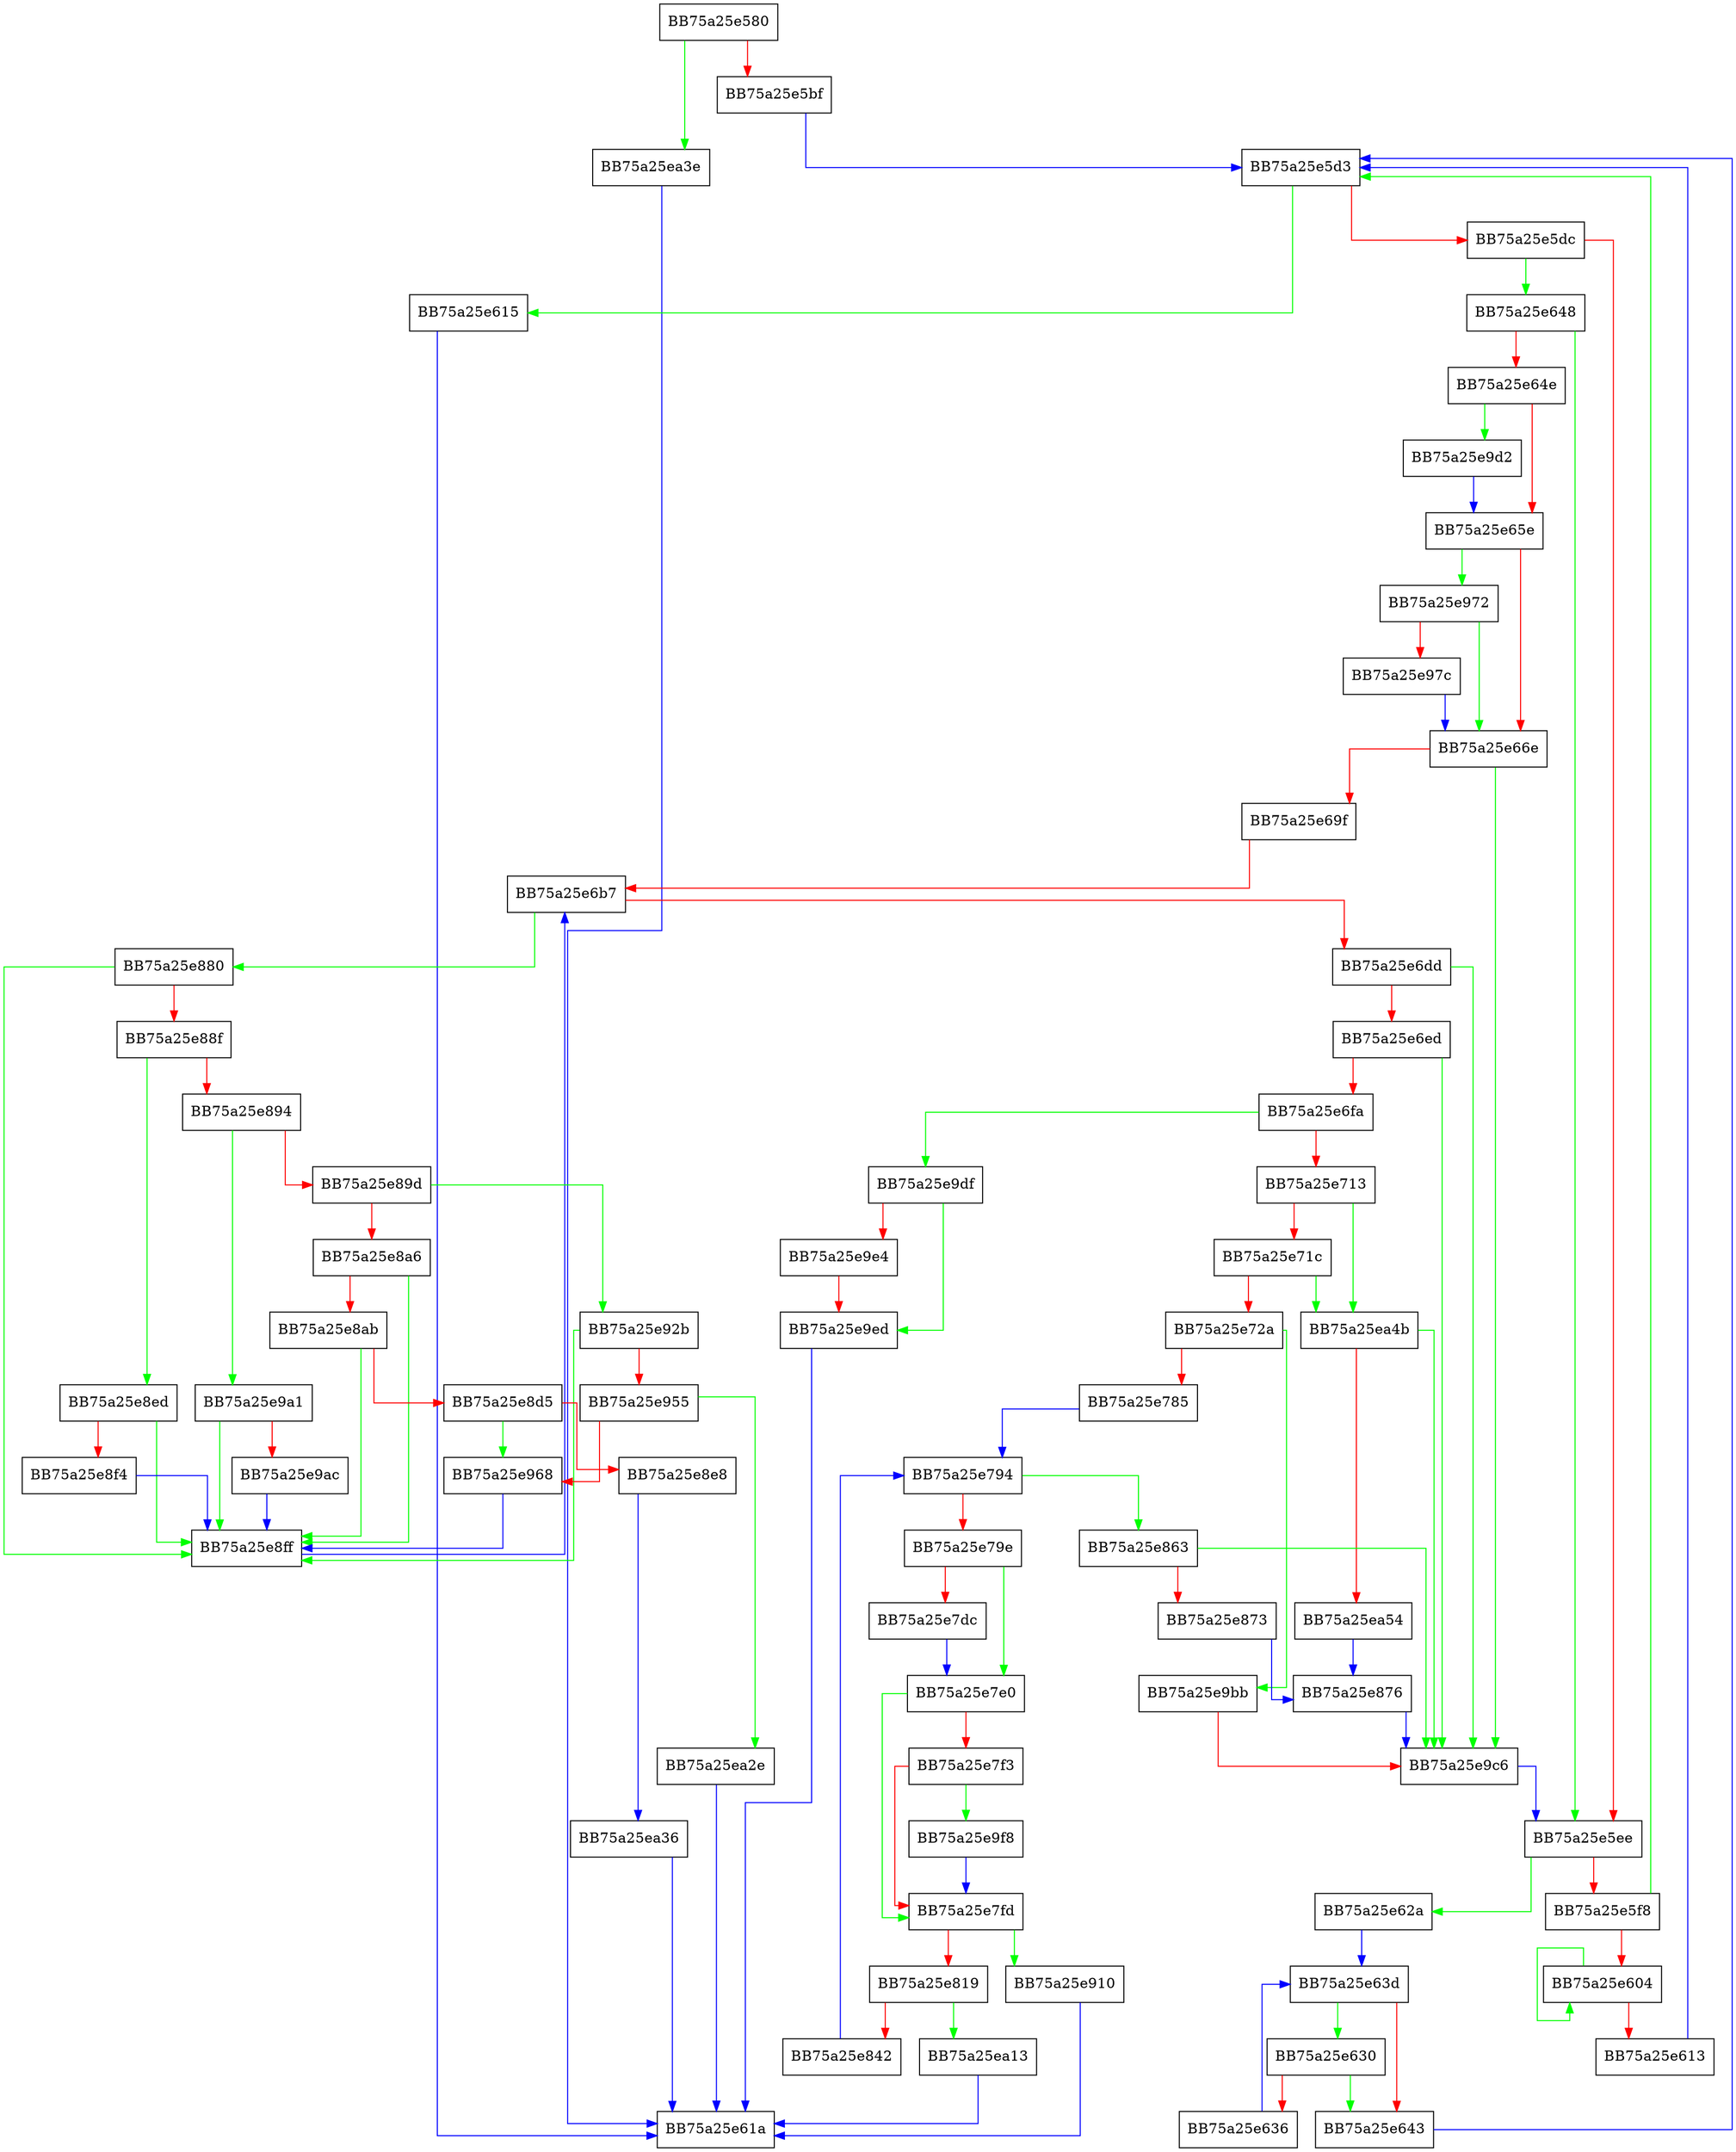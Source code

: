 digraph expandObjectStreams {
  node [shape="box"];
  graph [splines=ortho];
  BB75a25e580 -> BB75a25ea3e [color="green"];
  BB75a25e580 -> BB75a25e5bf [color="red"];
  BB75a25e5bf -> BB75a25e5d3 [color="blue"];
  BB75a25e5d3 -> BB75a25e615 [color="green"];
  BB75a25e5d3 -> BB75a25e5dc [color="red"];
  BB75a25e5dc -> BB75a25e648 [color="green"];
  BB75a25e5dc -> BB75a25e5ee [color="red"];
  BB75a25e5ee -> BB75a25e62a [color="green"];
  BB75a25e5ee -> BB75a25e5f8 [color="red"];
  BB75a25e5f8 -> BB75a25e5d3 [color="green"];
  BB75a25e5f8 -> BB75a25e604 [color="red"];
  BB75a25e604 -> BB75a25e604 [color="green"];
  BB75a25e604 -> BB75a25e613 [color="red"];
  BB75a25e613 -> BB75a25e5d3 [color="blue"];
  BB75a25e615 -> BB75a25e61a [color="blue"];
  BB75a25e62a -> BB75a25e63d [color="blue"];
  BB75a25e630 -> BB75a25e643 [color="green"];
  BB75a25e630 -> BB75a25e636 [color="red"];
  BB75a25e636 -> BB75a25e63d [color="blue"];
  BB75a25e63d -> BB75a25e630 [color="green"];
  BB75a25e63d -> BB75a25e643 [color="red"];
  BB75a25e643 -> BB75a25e5d3 [color="blue"];
  BB75a25e648 -> BB75a25e5ee [color="green"];
  BB75a25e648 -> BB75a25e64e [color="red"];
  BB75a25e64e -> BB75a25e9d2 [color="green"];
  BB75a25e64e -> BB75a25e65e [color="red"];
  BB75a25e65e -> BB75a25e972 [color="green"];
  BB75a25e65e -> BB75a25e66e [color="red"];
  BB75a25e66e -> BB75a25e9c6 [color="green"];
  BB75a25e66e -> BB75a25e69f [color="red"];
  BB75a25e69f -> BB75a25e6b7 [color="red"];
  BB75a25e6b7 -> BB75a25e880 [color="green"];
  BB75a25e6b7 -> BB75a25e6dd [color="red"];
  BB75a25e6dd -> BB75a25e9c6 [color="green"];
  BB75a25e6dd -> BB75a25e6ed [color="red"];
  BB75a25e6ed -> BB75a25e9c6 [color="green"];
  BB75a25e6ed -> BB75a25e6fa [color="red"];
  BB75a25e6fa -> BB75a25e9df [color="green"];
  BB75a25e6fa -> BB75a25e713 [color="red"];
  BB75a25e713 -> BB75a25ea4b [color="green"];
  BB75a25e713 -> BB75a25e71c [color="red"];
  BB75a25e71c -> BB75a25ea4b [color="green"];
  BB75a25e71c -> BB75a25e72a [color="red"];
  BB75a25e72a -> BB75a25e9bb [color="green"];
  BB75a25e72a -> BB75a25e785 [color="red"];
  BB75a25e785 -> BB75a25e794 [color="blue"];
  BB75a25e794 -> BB75a25e863 [color="green"];
  BB75a25e794 -> BB75a25e79e [color="red"];
  BB75a25e79e -> BB75a25e7e0 [color="green"];
  BB75a25e79e -> BB75a25e7dc [color="red"];
  BB75a25e7dc -> BB75a25e7e0 [color="blue"];
  BB75a25e7e0 -> BB75a25e7fd [color="green"];
  BB75a25e7e0 -> BB75a25e7f3 [color="red"];
  BB75a25e7f3 -> BB75a25e9f8 [color="green"];
  BB75a25e7f3 -> BB75a25e7fd [color="red"];
  BB75a25e7fd -> BB75a25e910 [color="green"];
  BB75a25e7fd -> BB75a25e819 [color="red"];
  BB75a25e819 -> BB75a25ea13 [color="green"];
  BB75a25e819 -> BB75a25e842 [color="red"];
  BB75a25e842 -> BB75a25e794 [color="blue"];
  BB75a25e863 -> BB75a25e9c6 [color="green"];
  BB75a25e863 -> BB75a25e873 [color="red"];
  BB75a25e873 -> BB75a25e876 [color="blue"];
  BB75a25e876 -> BB75a25e9c6 [color="blue"];
  BB75a25e880 -> BB75a25e8ff [color="green"];
  BB75a25e880 -> BB75a25e88f [color="red"];
  BB75a25e88f -> BB75a25e8ed [color="green"];
  BB75a25e88f -> BB75a25e894 [color="red"];
  BB75a25e894 -> BB75a25e9a1 [color="green"];
  BB75a25e894 -> BB75a25e89d [color="red"];
  BB75a25e89d -> BB75a25e92b [color="green"];
  BB75a25e89d -> BB75a25e8a6 [color="red"];
  BB75a25e8a6 -> BB75a25e8ff [color="green"];
  BB75a25e8a6 -> BB75a25e8ab [color="red"];
  BB75a25e8ab -> BB75a25e8ff [color="green"];
  BB75a25e8ab -> BB75a25e8d5 [color="red"];
  BB75a25e8d5 -> BB75a25e968 [color="green"];
  BB75a25e8d5 -> BB75a25e8e8 [color="red"];
  BB75a25e8e8 -> BB75a25ea36 [color="blue"];
  BB75a25e8ed -> BB75a25e8ff [color="green"];
  BB75a25e8ed -> BB75a25e8f4 [color="red"];
  BB75a25e8f4 -> BB75a25e8ff [color="blue"];
  BB75a25e8ff -> BB75a25e6b7 [color="blue"];
  BB75a25e910 -> BB75a25e61a [color="blue"];
  BB75a25e92b -> BB75a25e8ff [color="green"];
  BB75a25e92b -> BB75a25e955 [color="red"];
  BB75a25e955 -> BB75a25ea2e [color="green"];
  BB75a25e955 -> BB75a25e968 [color="red"];
  BB75a25e968 -> BB75a25e8ff [color="blue"];
  BB75a25e972 -> BB75a25e66e [color="green"];
  BB75a25e972 -> BB75a25e97c [color="red"];
  BB75a25e97c -> BB75a25e66e [color="blue"];
  BB75a25e9a1 -> BB75a25e8ff [color="green"];
  BB75a25e9a1 -> BB75a25e9ac [color="red"];
  BB75a25e9ac -> BB75a25e8ff [color="blue"];
  BB75a25e9bb -> BB75a25e9c6 [color="red"];
  BB75a25e9c6 -> BB75a25e5ee [color="blue"];
  BB75a25e9d2 -> BB75a25e65e [color="blue"];
  BB75a25e9df -> BB75a25e9ed [color="green"];
  BB75a25e9df -> BB75a25e9e4 [color="red"];
  BB75a25e9e4 -> BB75a25e9ed [color="red"];
  BB75a25e9ed -> BB75a25e61a [color="blue"];
  BB75a25e9f8 -> BB75a25e7fd [color="blue"];
  BB75a25ea13 -> BB75a25e61a [color="blue"];
  BB75a25ea2e -> BB75a25e61a [color="blue"];
  BB75a25ea36 -> BB75a25e61a [color="blue"];
  BB75a25ea3e -> BB75a25e61a [color="blue"];
  BB75a25ea4b -> BB75a25e9c6 [color="green"];
  BB75a25ea4b -> BB75a25ea54 [color="red"];
  BB75a25ea54 -> BB75a25e876 [color="blue"];
}